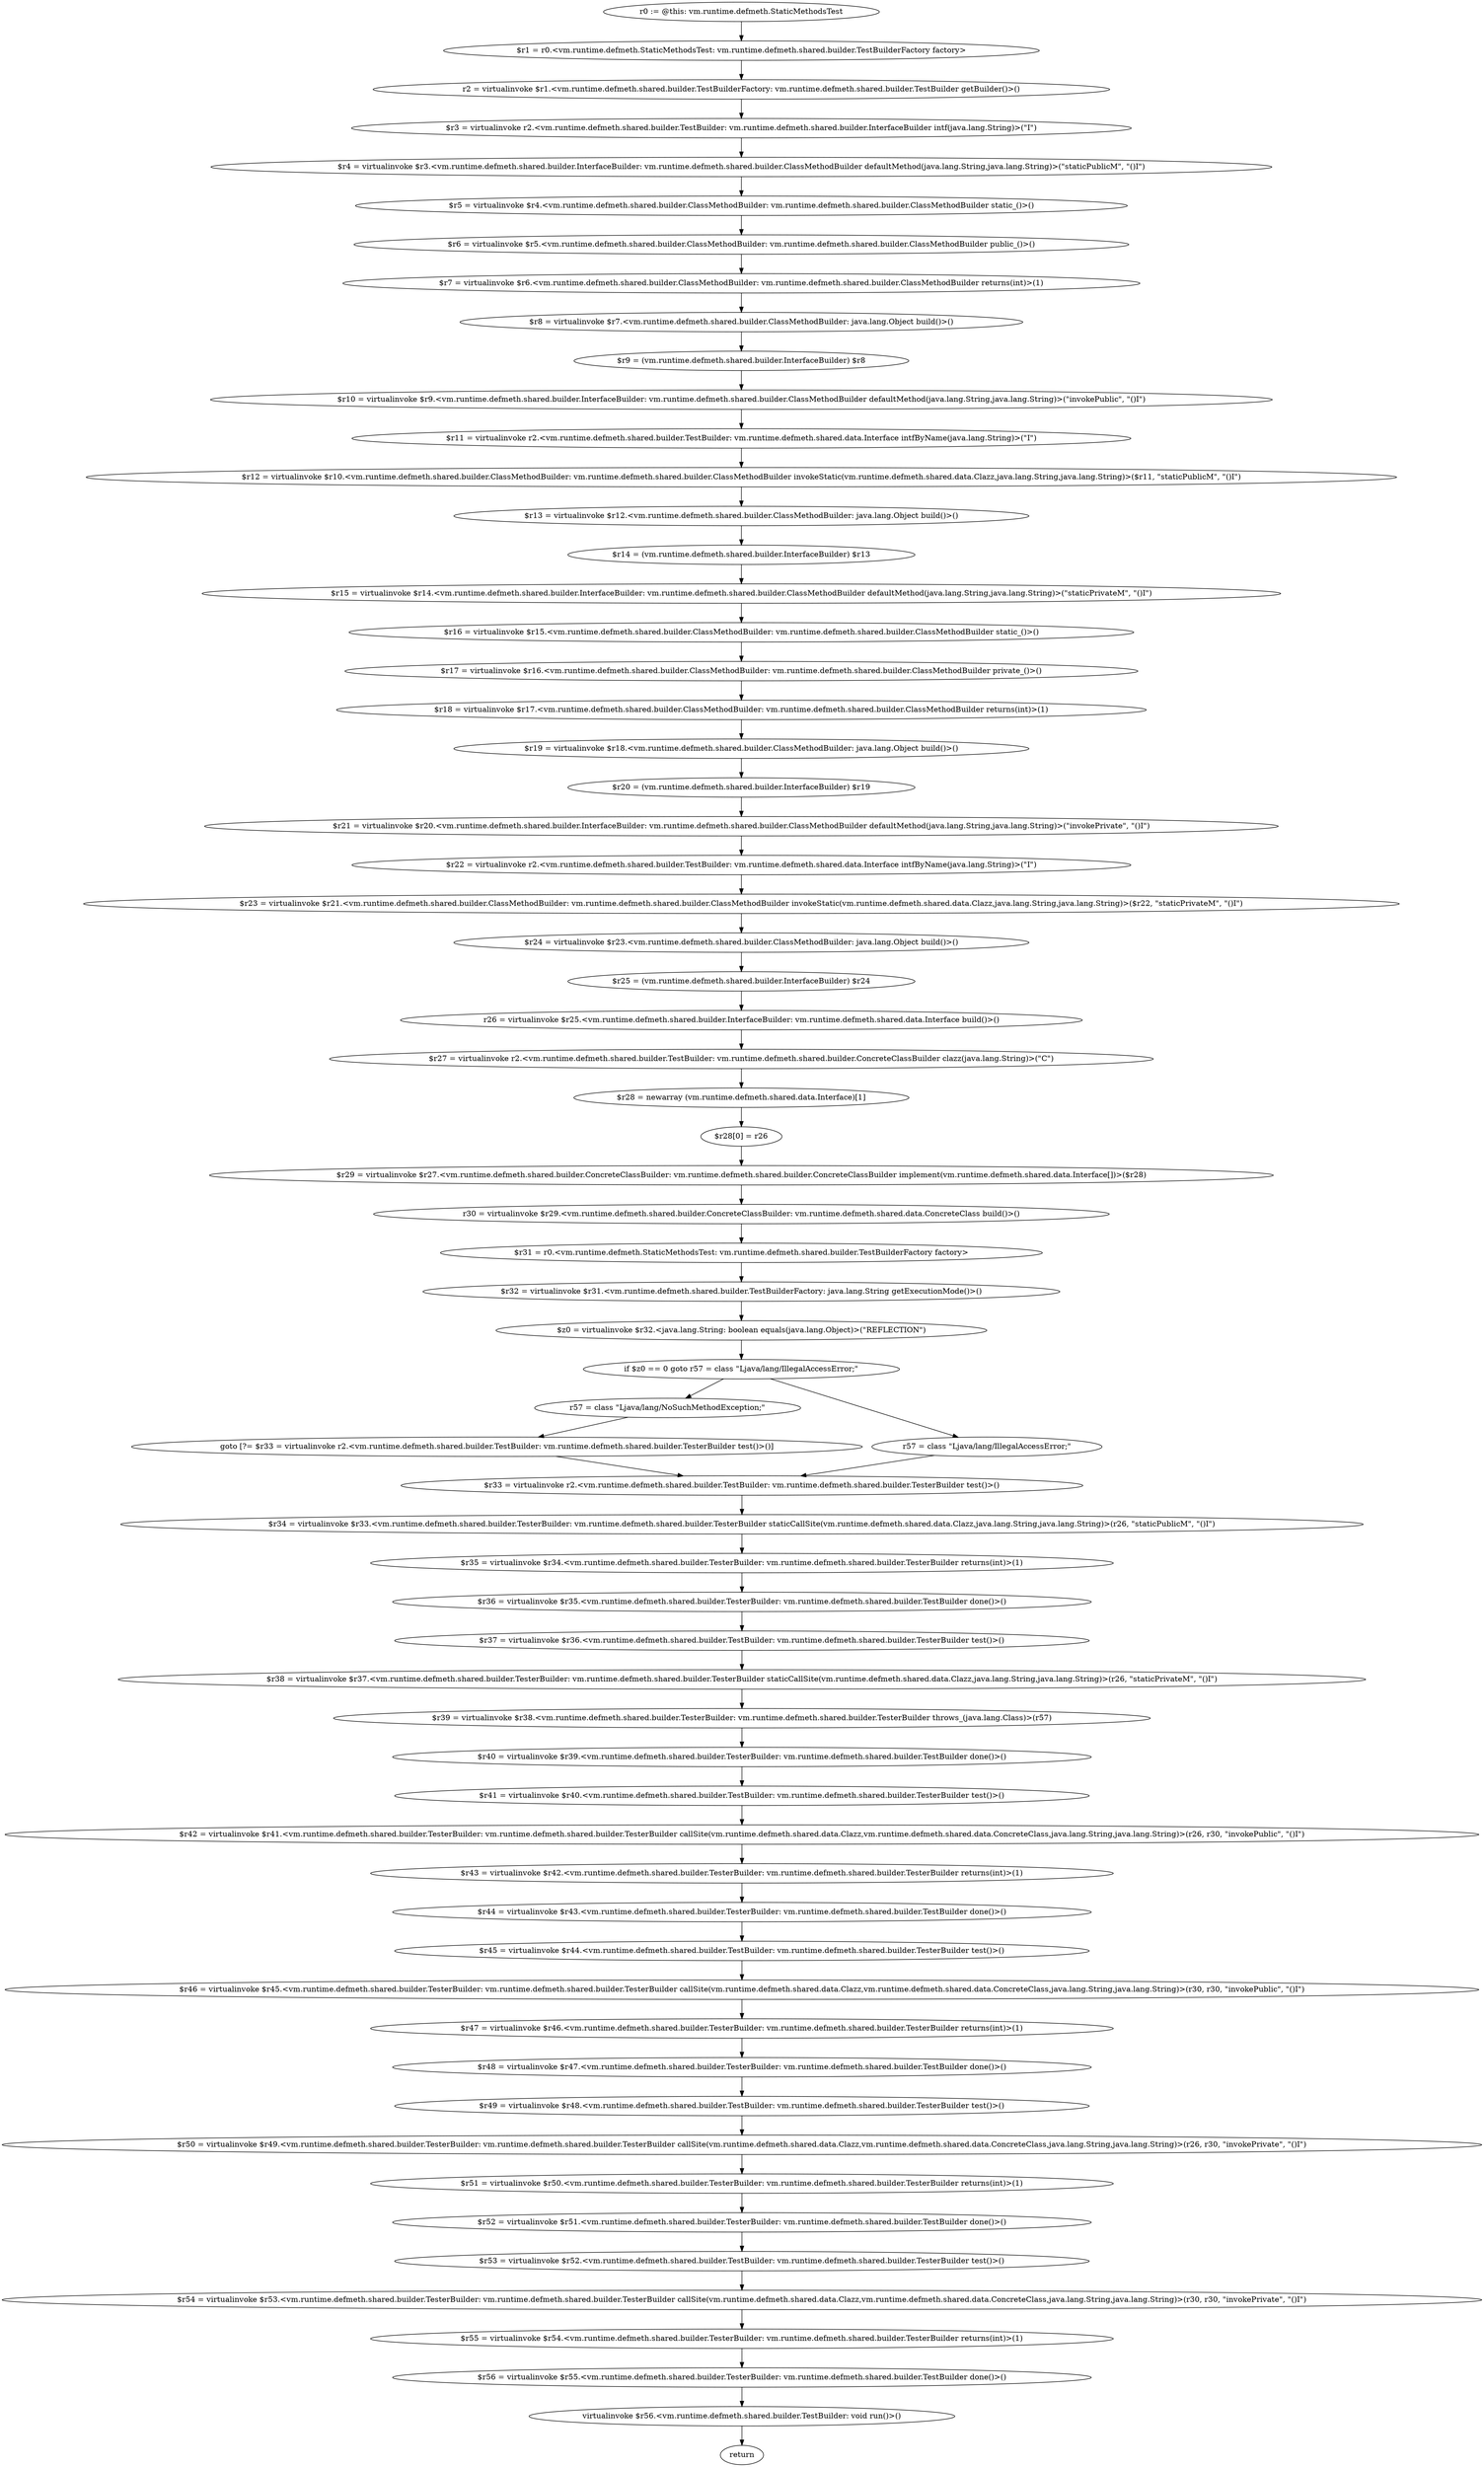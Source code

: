 digraph "unitGraph" {
    "r0 := @this: vm.runtime.defmeth.StaticMethodsTest"
    "$r1 = r0.<vm.runtime.defmeth.StaticMethodsTest: vm.runtime.defmeth.shared.builder.TestBuilderFactory factory>"
    "r2 = virtualinvoke $r1.<vm.runtime.defmeth.shared.builder.TestBuilderFactory: vm.runtime.defmeth.shared.builder.TestBuilder getBuilder()>()"
    "$r3 = virtualinvoke r2.<vm.runtime.defmeth.shared.builder.TestBuilder: vm.runtime.defmeth.shared.builder.InterfaceBuilder intf(java.lang.String)>(\"I\")"
    "$r4 = virtualinvoke $r3.<vm.runtime.defmeth.shared.builder.InterfaceBuilder: vm.runtime.defmeth.shared.builder.ClassMethodBuilder defaultMethod(java.lang.String,java.lang.String)>(\"staticPublicM\", \"()I\")"
    "$r5 = virtualinvoke $r4.<vm.runtime.defmeth.shared.builder.ClassMethodBuilder: vm.runtime.defmeth.shared.builder.ClassMethodBuilder static_()>()"
    "$r6 = virtualinvoke $r5.<vm.runtime.defmeth.shared.builder.ClassMethodBuilder: vm.runtime.defmeth.shared.builder.ClassMethodBuilder public_()>()"
    "$r7 = virtualinvoke $r6.<vm.runtime.defmeth.shared.builder.ClassMethodBuilder: vm.runtime.defmeth.shared.builder.ClassMethodBuilder returns(int)>(1)"
    "$r8 = virtualinvoke $r7.<vm.runtime.defmeth.shared.builder.ClassMethodBuilder: java.lang.Object build()>()"
    "$r9 = (vm.runtime.defmeth.shared.builder.InterfaceBuilder) $r8"
    "$r10 = virtualinvoke $r9.<vm.runtime.defmeth.shared.builder.InterfaceBuilder: vm.runtime.defmeth.shared.builder.ClassMethodBuilder defaultMethod(java.lang.String,java.lang.String)>(\"invokePublic\", \"()I\")"
    "$r11 = virtualinvoke r2.<vm.runtime.defmeth.shared.builder.TestBuilder: vm.runtime.defmeth.shared.data.Interface intfByName(java.lang.String)>(\"I\")"
    "$r12 = virtualinvoke $r10.<vm.runtime.defmeth.shared.builder.ClassMethodBuilder: vm.runtime.defmeth.shared.builder.ClassMethodBuilder invokeStatic(vm.runtime.defmeth.shared.data.Clazz,java.lang.String,java.lang.String)>($r11, \"staticPublicM\", \"()I\")"
    "$r13 = virtualinvoke $r12.<vm.runtime.defmeth.shared.builder.ClassMethodBuilder: java.lang.Object build()>()"
    "$r14 = (vm.runtime.defmeth.shared.builder.InterfaceBuilder) $r13"
    "$r15 = virtualinvoke $r14.<vm.runtime.defmeth.shared.builder.InterfaceBuilder: vm.runtime.defmeth.shared.builder.ClassMethodBuilder defaultMethod(java.lang.String,java.lang.String)>(\"staticPrivateM\", \"()I\")"
    "$r16 = virtualinvoke $r15.<vm.runtime.defmeth.shared.builder.ClassMethodBuilder: vm.runtime.defmeth.shared.builder.ClassMethodBuilder static_()>()"
    "$r17 = virtualinvoke $r16.<vm.runtime.defmeth.shared.builder.ClassMethodBuilder: vm.runtime.defmeth.shared.builder.ClassMethodBuilder private_()>()"
    "$r18 = virtualinvoke $r17.<vm.runtime.defmeth.shared.builder.ClassMethodBuilder: vm.runtime.defmeth.shared.builder.ClassMethodBuilder returns(int)>(1)"
    "$r19 = virtualinvoke $r18.<vm.runtime.defmeth.shared.builder.ClassMethodBuilder: java.lang.Object build()>()"
    "$r20 = (vm.runtime.defmeth.shared.builder.InterfaceBuilder) $r19"
    "$r21 = virtualinvoke $r20.<vm.runtime.defmeth.shared.builder.InterfaceBuilder: vm.runtime.defmeth.shared.builder.ClassMethodBuilder defaultMethod(java.lang.String,java.lang.String)>(\"invokePrivate\", \"()I\")"
    "$r22 = virtualinvoke r2.<vm.runtime.defmeth.shared.builder.TestBuilder: vm.runtime.defmeth.shared.data.Interface intfByName(java.lang.String)>(\"I\")"
    "$r23 = virtualinvoke $r21.<vm.runtime.defmeth.shared.builder.ClassMethodBuilder: vm.runtime.defmeth.shared.builder.ClassMethodBuilder invokeStatic(vm.runtime.defmeth.shared.data.Clazz,java.lang.String,java.lang.String)>($r22, \"staticPrivateM\", \"()I\")"
    "$r24 = virtualinvoke $r23.<vm.runtime.defmeth.shared.builder.ClassMethodBuilder: java.lang.Object build()>()"
    "$r25 = (vm.runtime.defmeth.shared.builder.InterfaceBuilder) $r24"
    "r26 = virtualinvoke $r25.<vm.runtime.defmeth.shared.builder.InterfaceBuilder: vm.runtime.defmeth.shared.data.Interface build()>()"
    "$r27 = virtualinvoke r2.<vm.runtime.defmeth.shared.builder.TestBuilder: vm.runtime.defmeth.shared.builder.ConcreteClassBuilder clazz(java.lang.String)>(\"C\")"
    "$r28 = newarray (vm.runtime.defmeth.shared.data.Interface)[1]"
    "$r28[0] = r26"
    "$r29 = virtualinvoke $r27.<vm.runtime.defmeth.shared.builder.ConcreteClassBuilder: vm.runtime.defmeth.shared.builder.ConcreteClassBuilder implement(vm.runtime.defmeth.shared.data.Interface[])>($r28)"
    "r30 = virtualinvoke $r29.<vm.runtime.defmeth.shared.builder.ConcreteClassBuilder: vm.runtime.defmeth.shared.data.ConcreteClass build()>()"
    "$r31 = r0.<vm.runtime.defmeth.StaticMethodsTest: vm.runtime.defmeth.shared.builder.TestBuilderFactory factory>"
    "$r32 = virtualinvoke $r31.<vm.runtime.defmeth.shared.builder.TestBuilderFactory: java.lang.String getExecutionMode()>()"
    "$z0 = virtualinvoke $r32.<java.lang.String: boolean equals(java.lang.Object)>(\"REFLECTION\")"
    "if $z0 == 0 goto r57 = class \"Ljava/lang/IllegalAccessError;\""
    "r57 = class \"Ljava/lang/NoSuchMethodException;\""
    "goto [?= $r33 = virtualinvoke r2.<vm.runtime.defmeth.shared.builder.TestBuilder: vm.runtime.defmeth.shared.builder.TesterBuilder test()>()]"
    "r57 = class \"Ljava/lang/IllegalAccessError;\""
    "$r33 = virtualinvoke r2.<vm.runtime.defmeth.shared.builder.TestBuilder: vm.runtime.defmeth.shared.builder.TesterBuilder test()>()"
    "$r34 = virtualinvoke $r33.<vm.runtime.defmeth.shared.builder.TesterBuilder: vm.runtime.defmeth.shared.builder.TesterBuilder staticCallSite(vm.runtime.defmeth.shared.data.Clazz,java.lang.String,java.lang.String)>(r26, \"staticPublicM\", \"()I\")"
    "$r35 = virtualinvoke $r34.<vm.runtime.defmeth.shared.builder.TesterBuilder: vm.runtime.defmeth.shared.builder.TesterBuilder returns(int)>(1)"
    "$r36 = virtualinvoke $r35.<vm.runtime.defmeth.shared.builder.TesterBuilder: vm.runtime.defmeth.shared.builder.TestBuilder done()>()"
    "$r37 = virtualinvoke $r36.<vm.runtime.defmeth.shared.builder.TestBuilder: vm.runtime.defmeth.shared.builder.TesterBuilder test()>()"
    "$r38 = virtualinvoke $r37.<vm.runtime.defmeth.shared.builder.TesterBuilder: vm.runtime.defmeth.shared.builder.TesterBuilder staticCallSite(vm.runtime.defmeth.shared.data.Clazz,java.lang.String,java.lang.String)>(r26, \"staticPrivateM\", \"()I\")"
    "$r39 = virtualinvoke $r38.<vm.runtime.defmeth.shared.builder.TesterBuilder: vm.runtime.defmeth.shared.builder.TesterBuilder throws_(java.lang.Class)>(r57)"
    "$r40 = virtualinvoke $r39.<vm.runtime.defmeth.shared.builder.TesterBuilder: vm.runtime.defmeth.shared.builder.TestBuilder done()>()"
    "$r41 = virtualinvoke $r40.<vm.runtime.defmeth.shared.builder.TestBuilder: vm.runtime.defmeth.shared.builder.TesterBuilder test()>()"
    "$r42 = virtualinvoke $r41.<vm.runtime.defmeth.shared.builder.TesterBuilder: vm.runtime.defmeth.shared.builder.TesterBuilder callSite(vm.runtime.defmeth.shared.data.Clazz,vm.runtime.defmeth.shared.data.ConcreteClass,java.lang.String,java.lang.String)>(r26, r30, \"invokePublic\", \"()I\")"
    "$r43 = virtualinvoke $r42.<vm.runtime.defmeth.shared.builder.TesterBuilder: vm.runtime.defmeth.shared.builder.TesterBuilder returns(int)>(1)"
    "$r44 = virtualinvoke $r43.<vm.runtime.defmeth.shared.builder.TesterBuilder: vm.runtime.defmeth.shared.builder.TestBuilder done()>()"
    "$r45 = virtualinvoke $r44.<vm.runtime.defmeth.shared.builder.TestBuilder: vm.runtime.defmeth.shared.builder.TesterBuilder test()>()"
    "$r46 = virtualinvoke $r45.<vm.runtime.defmeth.shared.builder.TesterBuilder: vm.runtime.defmeth.shared.builder.TesterBuilder callSite(vm.runtime.defmeth.shared.data.Clazz,vm.runtime.defmeth.shared.data.ConcreteClass,java.lang.String,java.lang.String)>(r30, r30, \"invokePublic\", \"()I\")"
    "$r47 = virtualinvoke $r46.<vm.runtime.defmeth.shared.builder.TesterBuilder: vm.runtime.defmeth.shared.builder.TesterBuilder returns(int)>(1)"
    "$r48 = virtualinvoke $r47.<vm.runtime.defmeth.shared.builder.TesterBuilder: vm.runtime.defmeth.shared.builder.TestBuilder done()>()"
    "$r49 = virtualinvoke $r48.<vm.runtime.defmeth.shared.builder.TestBuilder: vm.runtime.defmeth.shared.builder.TesterBuilder test()>()"
    "$r50 = virtualinvoke $r49.<vm.runtime.defmeth.shared.builder.TesterBuilder: vm.runtime.defmeth.shared.builder.TesterBuilder callSite(vm.runtime.defmeth.shared.data.Clazz,vm.runtime.defmeth.shared.data.ConcreteClass,java.lang.String,java.lang.String)>(r26, r30, \"invokePrivate\", \"()I\")"
    "$r51 = virtualinvoke $r50.<vm.runtime.defmeth.shared.builder.TesterBuilder: vm.runtime.defmeth.shared.builder.TesterBuilder returns(int)>(1)"
    "$r52 = virtualinvoke $r51.<vm.runtime.defmeth.shared.builder.TesterBuilder: vm.runtime.defmeth.shared.builder.TestBuilder done()>()"
    "$r53 = virtualinvoke $r52.<vm.runtime.defmeth.shared.builder.TestBuilder: vm.runtime.defmeth.shared.builder.TesterBuilder test()>()"
    "$r54 = virtualinvoke $r53.<vm.runtime.defmeth.shared.builder.TesterBuilder: vm.runtime.defmeth.shared.builder.TesterBuilder callSite(vm.runtime.defmeth.shared.data.Clazz,vm.runtime.defmeth.shared.data.ConcreteClass,java.lang.String,java.lang.String)>(r30, r30, \"invokePrivate\", \"()I\")"
    "$r55 = virtualinvoke $r54.<vm.runtime.defmeth.shared.builder.TesterBuilder: vm.runtime.defmeth.shared.builder.TesterBuilder returns(int)>(1)"
    "$r56 = virtualinvoke $r55.<vm.runtime.defmeth.shared.builder.TesterBuilder: vm.runtime.defmeth.shared.builder.TestBuilder done()>()"
    "virtualinvoke $r56.<vm.runtime.defmeth.shared.builder.TestBuilder: void run()>()"
    "return"
    "r0 := @this: vm.runtime.defmeth.StaticMethodsTest"->"$r1 = r0.<vm.runtime.defmeth.StaticMethodsTest: vm.runtime.defmeth.shared.builder.TestBuilderFactory factory>";
    "$r1 = r0.<vm.runtime.defmeth.StaticMethodsTest: vm.runtime.defmeth.shared.builder.TestBuilderFactory factory>"->"r2 = virtualinvoke $r1.<vm.runtime.defmeth.shared.builder.TestBuilderFactory: vm.runtime.defmeth.shared.builder.TestBuilder getBuilder()>()";
    "r2 = virtualinvoke $r1.<vm.runtime.defmeth.shared.builder.TestBuilderFactory: vm.runtime.defmeth.shared.builder.TestBuilder getBuilder()>()"->"$r3 = virtualinvoke r2.<vm.runtime.defmeth.shared.builder.TestBuilder: vm.runtime.defmeth.shared.builder.InterfaceBuilder intf(java.lang.String)>(\"I\")";
    "$r3 = virtualinvoke r2.<vm.runtime.defmeth.shared.builder.TestBuilder: vm.runtime.defmeth.shared.builder.InterfaceBuilder intf(java.lang.String)>(\"I\")"->"$r4 = virtualinvoke $r3.<vm.runtime.defmeth.shared.builder.InterfaceBuilder: vm.runtime.defmeth.shared.builder.ClassMethodBuilder defaultMethod(java.lang.String,java.lang.String)>(\"staticPublicM\", \"()I\")";
    "$r4 = virtualinvoke $r3.<vm.runtime.defmeth.shared.builder.InterfaceBuilder: vm.runtime.defmeth.shared.builder.ClassMethodBuilder defaultMethod(java.lang.String,java.lang.String)>(\"staticPublicM\", \"()I\")"->"$r5 = virtualinvoke $r4.<vm.runtime.defmeth.shared.builder.ClassMethodBuilder: vm.runtime.defmeth.shared.builder.ClassMethodBuilder static_()>()";
    "$r5 = virtualinvoke $r4.<vm.runtime.defmeth.shared.builder.ClassMethodBuilder: vm.runtime.defmeth.shared.builder.ClassMethodBuilder static_()>()"->"$r6 = virtualinvoke $r5.<vm.runtime.defmeth.shared.builder.ClassMethodBuilder: vm.runtime.defmeth.shared.builder.ClassMethodBuilder public_()>()";
    "$r6 = virtualinvoke $r5.<vm.runtime.defmeth.shared.builder.ClassMethodBuilder: vm.runtime.defmeth.shared.builder.ClassMethodBuilder public_()>()"->"$r7 = virtualinvoke $r6.<vm.runtime.defmeth.shared.builder.ClassMethodBuilder: vm.runtime.defmeth.shared.builder.ClassMethodBuilder returns(int)>(1)";
    "$r7 = virtualinvoke $r6.<vm.runtime.defmeth.shared.builder.ClassMethodBuilder: vm.runtime.defmeth.shared.builder.ClassMethodBuilder returns(int)>(1)"->"$r8 = virtualinvoke $r7.<vm.runtime.defmeth.shared.builder.ClassMethodBuilder: java.lang.Object build()>()";
    "$r8 = virtualinvoke $r7.<vm.runtime.defmeth.shared.builder.ClassMethodBuilder: java.lang.Object build()>()"->"$r9 = (vm.runtime.defmeth.shared.builder.InterfaceBuilder) $r8";
    "$r9 = (vm.runtime.defmeth.shared.builder.InterfaceBuilder) $r8"->"$r10 = virtualinvoke $r9.<vm.runtime.defmeth.shared.builder.InterfaceBuilder: vm.runtime.defmeth.shared.builder.ClassMethodBuilder defaultMethod(java.lang.String,java.lang.String)>(\"invokePublic\", \"()I\")";
    "$r10 = virtualinvoke $r9.<vm.runtime.defmeth.shared.builder.InterfaceBuilder: vm.runtime.defmeth.shared.builder.ClassMethodBuilder defaultMethod(java.lang.String,java.lang.String)>(\"invokePublic\", \"()I\")"->"$r11 = virtualinvoke r2.<vm.runtime.defmeth.shared.builder.TestBuilder: vm.runtime.defmeth.shared.data.Interface intfByName(java.lang.String)>(\"I\")";
    "$r11 = virtualinvoke r2.<vm.runtime.defmeth.shared.builder.TestBuilder: vm.runtime.defmeth.shared.data.Interface intfByName(java.lang.String)>(\"I\")"->"$r12 = virtualinvoke $r10.<vm.runtime.defmeth.shared.builder.ClassMethodBuilder: vm.runtime.defmeth.shared.builder.ClassMethodBuilder invokeStatic(vm.runtime.defmeth.shared.data.Clazz,java.lang.String,java.lang.String)>($r11, \"staticPublicM\", \"()I\")";
    "$r12 = virtualinvoke $r10.<vm.runtime.defmeth.shared.builder.ClassMethodBuilder: vm.runtime.defmeth.shared.builder.ClassMethodBuilder invokeStatic(vm.runtime.defmeth.shared.data.Clazz,java.lang.String,java.lang.String)>($r11, \"staticPublicM\", \"()I\")"->"$r13 = virtualinvoke $r12.<vm.runtime.defmeth.shared.builder.ClassMethodBuilder: java.lang.Object build()>()";
    "$r13 = virtualinvoke $r12.<vm.runtime.defmeth.shared.builder.ClassMethodBuilder: java.lang.Object build()>()"->"$r14 = (vm.runtime.defmeth.shared.builder.InterfaceBuilder) $r13";
    "$r14 = (vm.runtime.defmeth.shared.builder.InterfaceBuilder) $r13"->"$r15 = virtualinvoke $r14.<vm.runtime.defmeth.shared.builder.InterfaceBuilder: vm.runtime.defmeth.shared.builder.ClassMethodBuilder defaultMethod(java.lang.String,java.lang.String)>(\"staticPrivateM\", \"()I\")";
    "$r15 = virtualinvoke $r14.<vm.runtime.defmeth.shared.builder.InterfaceBuilder: vm.runtime.defmeth.shared.builder.ClassMethodBuilder defaultMethod(java.lang.String,java.lang.String)>(\"staticPrivateM\", \"()I\")"->"$r16 = virtualinvoke $r15.<vm.runtime.defmeth.shared.builder.ClassMethodBuilder: vm.runtime.defmeth.shared.builder.ClassMethodBuilder static_()>()";
    "$r16 = virtualinvoke $r15.<vm.runtime.defmeth.shared.builder.ClassMethodBuilder: vm.runtime.defmeth.shared.builder.ClassMethodBuilder static_()>()"->"$r17 = virtualinvoke $r16.<vm.runtime.defmeth.shared.builder.ClassMethodBuilder: vm.runtime.defmeth.shared.builder.ClassMethodBuilder private_()>()";
    "$r17 = virtualinvoke $r16.<vm.runtime.defmeth.shared.builder.ClassMethodBuilder: vm.runtime.defmeth.shared.builder.ClassMethodBuilder private_()>()"->"$r18 = virtualinvoke $r17.<vm.runtime.defmeth.shared.builder.ClassMethodBuilder: vm.runtime.defmeth.shared.builder.ClassMethodBuilder returns(int)>(1)";
    "$r18 = virtualinvoke $r17.<vm.runtime.defmeth.shared.builder.ClassMethodBuilder: vm.runtime.defmeth.shared.builder.ClassMethodBuilder returns(int)>(1)"->"$r19 = virtualinvoke $r18.<vm.runtime.defmeth.shared.builder.ClassMethodBuilder: java.lang.Object build()>()";
    "$r19 = virtualinvoke $r18.<vm.runtime.defmeth.shared.builder.ClassMethodBuilder: java.lang.Object build()>()"->"$r20 = (vm.runtime.defmeth.shared.builder.InterfaceBuilder) $r19";
    "$r20 = (vm.runtime.defmeth.shared.builder.InterfaceBuilder) $r19"->"$r21 = virtualinvoke $r20.<vm.runtime.defmeth.shared.builder.InterfaceBuilder: vm.runtime.defmeth.shared.builder.ClassMethodBuilder defaultMethod(java.lang.String,java.lang.String)>(\"invokePrivate\", \"()I\")";
    "$r21 = virtualinvoke $r20.<vm.runtime.defmeth.shared.builder.InterfaceBuilder: vm.runtime.defmeth.shared.builder.ClassMethodBuilder defaultMethod(java.lang.String,java.lang.String)>(\"invokePrivate\", \"()I\")"->"$r22 = virtualinvoke r2.<vm.runtime.defmeth.shared.builder.TestBuilder: vm.runtime.defmeth.shared.data.Interface intfByName(java.lang.String)>(\"I\")";
    "$r22 = virtualinvoke r2.<vm.runtime.defmeth.shared.builder.TestBuilder: vm.runtime.defmeth.shared.data.Interface intfByName(java.lang.String)>(\"I\")"->"$r23 = virtualinvoke $r21.<vm.runtime.defmeth.shared.builder.ClassMethodBuilder: vm.runtime.defmeth.shared.builder.ClassMethodBuilder invokeStatic(vm.runtime.defmeth.shared.data.Clazz,java.lang.String,java.lang.String)>($r22, \"staticPrivateM\", \"()I\")";
    "$r23 = virtualinvoke $r21.<vm.runtime.defmeth.shared.builder.ClassMethodBuilder: vm.runtime.defmeth.shared.builder.ClassMethodBuilder invokeStatic(vm.runtime.defmeth.shared.data.Clazz,java.lang.String,java.lang.String)>($r22, \"staticPrivateM\", \"()I\")"->"$r24 = virtualinvoke $r23.<vm.runtime.defmeth.shared.builder.ClassMethodBuilder: java.lang.Object build()>()";
    "$r24 = virtualinvoke $r23.<vm.runtime.defmeth.shared.builder.ClassMethodBuilder: java.lang.Object build()>()"->"$r25 = (vm.runtime.defmeth.shared.builder.InterfaceBuilder) $r24";
    "$r25 = (vm.runtime.defmeth.shared.builder.InterfaceBuilder) $r24"->"r26 = virtualinvoke $r25.<vm.runtime.defmeth.shared.builder.InterfaceBuilder: vm.runtime.defmeth.shared.data.Interface build()>()";
    "r26 = virtualinvoke $r25.<vm.runtime.defmeth.shared.builder.InterfaceBuilder: vm.runtime.defmeth.shared.data.Interface build()>()"->"$r27 = virtualinvoke r2.<vm.runtime.defmeth.shared.builder.TestBuilder: vm.runtime.defmeth.shared.builder.ConcreteClassBuilder clazz(java.lang.String)>(\"C\")";
    "$r27 = virtualinvoke r2.<vm.runtime.defmeth.shared.builder.TestBuilder: vm.runtime.defmeth.shared.builder.ConcreteClassBuilder clazz(java.lang.String)>(\"C\")"->"$r28 = newarray (vm.runtime.defmeth.shared.data.Interface)[1]";
    "$r28 = newarray (vm.runtime.defmeth.shared.data.Interface)[1]"->"$r28[0] = r26";
    "$r28[0] = r26"->"$r29 = virtualinvoke $r27.<vm.runtime.defmeth.shared.builder.ConcreteClassBuilder: vm.runtime.defmeth.shared.builder.ConcreteClassBuilder implement(vm.runtime.defmeth.shared.data.Interface[])>($r28)";
    "$r29 = virtualinvoke $r27.<vm.runtime.defmeth.shared.builder.ConcreteClassBuilder: vm.runtime.defmeth.shared.builder.ConcreteClassBuilder implement(vm.runtime.defmeth.shared.data.Interface[])>($r28)"->"r30 = virtualinvoke $r29.<vm.runtime.defmeth.shared.builder.ConcreteClassBuilder: vm.runtime.defmeth.shared.data.ConcreteClass build()>()";
    "r30 = virtualinvoke $r29.<vm.runtime.defmeth.shared.builder.ConcreteClassBuilder: vm.runtime.defmeth.shared.data.ConcreteClass build()>()"->"$r31 = r0.<vm.runtime.defmeth.StaticMethodsTest: vm.runtime.defmeth.shared.builder.TestBuilderFactory factory>";
    "$r31 = r0.<vm.runtime.defmeth.StaticMethodsTest: vm.runtime.defmeth.shared.builder.TestBuilderFactory factory>"->"$r32 = virtualinvoke $r31.<vm.runtime.defmeth.shared.builder.TestBuilderFactory: java.lang.String getExecutionMode()>()";
    "$r32 = virtualinvoke $r31.<vm.runtime.defmeth.shared.builder.TestBuilderFactory: java.lang.String getExecutionMode()>()"->"$z0 = virtualinvoke $r32.<java.lang.String: boolean equals(java.lang.Object)>(\"REFLECTION\")";
    "$z0 = virtualinvoke $r32.<java.lang.String: boolean equals(java.lang.Object)>(\"REFLECTION\")"->"if $z0 == 0 goto r57 = class \"Ljava/lang/IllegalAccessError;\"";
    "if $z0 == 0 goto r57 = class \"Ljava/lang/IllegalAccessError;\""->"r57 = class \"Ljava/lang/NoSuchMethodException;\"";
    "if $z0 == 0 goto r57 = class \"Ljava/lang/IllegalAccessError;\""->"r57 = class \"Ljava/lang/IllegalAccessError;\"";
    "r57 = class \"Ljava/lang/NoSuchMethodException;\""->"goto [?= $r33 = virtualinvoke r2.<vm.runtime.defmeth.shared.builder.TestBuilder: vm.runtime.defmeth.shared.builder.TesterBuilder test()>()]";
    "goto [?= $r33 = virtualinvoke r2.<vm.runtime.defmeth.shared.builder.TestBuilder: vm.runtime.defmeth.shared.builder.TesterBuilder test()>()]"->"$r33 = virtualinvoke r2.<vm.runtime.defmeth.shared.builder.TestBuilder: vm.runtime.defmeth.shared.builder.TesterBuilder test()>()";
    "r57 = class \"Ljava/lang/IllegalAccessError;\""->"$r33 = virtualinvoke r2.<vm.runtime.defmeth.shared.builder.TestBuilder: vm.runtime.defmeth.shared.builder.TesterBuilder test()>()";
    "$r33 = virtualinvoke r2.<vm.runtime.defmeth.shared.builder.TestBuilder: vm.runtime.defmeth.shared.builder.TesterBuilder test()>()"->"$r34 = virtualinvoke $r33.<vm.runtime.defmeth.shared.builder.TesterBuilder: vm.runtime.defmeth.shared.builder.TesterBuilder staticCallSite(vm.runtime.defmeth.shared.data.Clazz,java.lang.String,java.lang.String)>(r26, \"staticPublicM\", \"()I\")";
    "$r34 = virtualinvoke $r33.<vm.runtime.defmeth.shared.builder.TesterBuilder: vm.runtime.defmeth.shared.builder.TesterBuilder staticCallSite(vm.runtime.defmeth.shared.data.Clazz,java.lang.String,java.lang.String)>(r26, \"staticPublicM\", \"()I\")"->"$r35 = virtualinvoke $r34.<vm.runtime.defmeth.shared.builder.TesterBuilder: vm.runtime.defmeth.shared.builder.TesterBuilder returns(int)>(1)";
    "$r35 = virtualinvoke $r34.<vm.runtime.defmeth.shared.builder.TesterBuilder: vm.runtime.defmeth.shared.builder.TesterBuilder returns(int)>(1)"->"$r36 = virtualinvoke $r35.<vm.runtime.defmeth.shared.builder.TesterBuilder: vm.runtime.defmeth.shared.builder.TestBuilder done()>()";
    "$r36 = virtualinvoke $r35.<vm.runtime.defmeth.shared.builder.TesterBuilder: vm.runtime.defmeth.shared.builder.TestBuilder done()>()"->"$r37 = virtualinvoke $r36.<vm.runtime.defmeth.shared.builder.TestBuilder: vm.runtime.defmeth.shared.builder.TesterBuilder test()>()";
    "$r37 = virtualinvoke $r36.<vm.runtime.defmeth.shared.builder.TestBuilder: vm.runtime.defmeth.shared.builder.TesterBuilder test()>()"->"$r38 = virtualinvoke $r37.<vm.runtime.defmeth.shared.builder.TesterBuilder: vm.runtime.defmeth.shared.builder.TesterBuilder staticCallSite(vm.runtime.defmeth.shared.data.Clazz,java.lang.String,java.lang.String)>(r26, \"staticPrivateM\", \"()I\")";
    "$r38 = virtualinvoke $r37.<vm.runtime.defmeth.shared.builder.TesterBuilder: vm.runtime.defmeth.shared.builder.TesterBuilder staticCallSite(vm.runtime.defmeth.shared.data.Clazz,java.lang.String,java.lang.String)>(r26, \"staticPrivateM\", \"()I\")"->"$r39 = virtualinvoke $r38.<vm.runtime.defmeth.shared.builder.TesterBuilder: vm.runtime.defmeth.shared.builder.TesterBuilder throws_(java.lang.Class)>(r57)";
    "$r39 = virtualinvoke $r38.<vm.runtime.defmeth.shared.builder.TesterBuilder: vm.runtime.defmeth.shared.builder.TesterBuilder throws_(java.lang.Class)>(r57)"->"$r40 = virtualinvoke $r39.<vm.runtime.defmeth.shared.builder.TesterBuilder: vm.runtime.defmeth.shared.builder.TestBuilder done()>()";
    "$r40 = virtualinvoke $r39.<vm.runtime.defmeth.shared.builder.TesterBuilder: vm.runtime.defmeth.shared.builder.TestBuilder done()>()"->"$r41 = virtualinvoke $r40.<vm.runtime.defmeth.shared.builder.TestBuilder: vm.runtime.defmeth.shared.builder.TesterBuilder test()>()";
    "$r41 = virtualinvoke $r40.<vm.runtime.defmeth.shared.builder.TestBuilder: vm.runtime.defmeth.shared.builder.TesterBuilder test()>()"->"$r42 = virtualinvoke $r41.<vm.runtime.defmeth.shared.builder.TesterBuilder: vm.runtime.defmeth.shared.builder.TesterBuilder callSite(vm.runtime.defmeth.shared.data.Clazz,vm.runtime.defmeth.shared.data.ConcreteClass,java.lang.String,java.lang.String)>(r26, r30, \"invokePublic\", \"()I\")";
    "$r42 = virtualinvoke $r41.<vm.runtime.defmeth.shared.builder.TesterBuilder: vm.runtime.defmeth.shared.builder.TesterBuilder callSite(vm.runtime.defmeth.shared.data.Clazz,vm.runtime.defmeth.shared.data.ConcreteClass,java.lang.String,java.lang.String)>(r26, r30, \"invokePublic\", \"()I\")"->"$r43 = virtualinvoke $r42.<vm.runtime.defmeth.shared.builder.TesterBuilder: vm.runtime.defmeth.shared.builder.TesterBuilder returns(int)>(1)";
    "$r43 = virtualinvoke $r42.<vm.runtime.defmeth.shared.builder.TesterBuilder: vm.runtime.defmeth.shared.builder.TesterBuilder returns(int)>(1)"->"$r44 = virtualinvoke $r43.<vm.runtime.defmeth.shared.builder.TesterBuilder: vm.runtime.defmeth.shared.builder.TestBuilder done()>()";
    "$r44 = virtualinvoke $r43.<vm.runtime.defmeth.shared.builder.TesterBuilder: vm.runtime.defmeth.shared.builder.TestBuilder done()>()"->"$r45 = virtualinvoke $r44.<vm.runtime.defmeth.shared.builder.TestBuilder: vm.runtime.defmeth.shared.builder.TesterBuilder test()>()";
    "$r45 = virtualinvoke $r44.<vm.runtime.defmeth.shared.builder.TestBuilder: vm.runtime.defmeth.shared.builder.TesterBuilder test()>()"->"$r46 = virtualinvoke $r45.<vm.runtime.defmeth.shared.builder.TesterBuilder: vm.runtime.defmeth.shared.builder.TesterBuilder callSite(vm.runtime.defmeth.shared.data.Clazz,vm.runtime.defmeth.shared.data.ConcreteClass,java.lang.String,java.lang.String)>(r30, r30, \"invokePublic\", \"()I\")";
    "$r46 = virtualinvoke $r45.<vm.runtime.defmeth.shared.builder.TesterBuilder: vm.runtime.defmeth.shared.builder.TesterBuilder callSite(vm.runtime.defmeth.shared.data.Clazz,vm.runtime.defmeth.shared.data.ConcreteClass,java.lang.String,java.lang.String)>(r30, r30, \"invokePublic\", \"()I\")"->"$r47 = virtualinvoke $r46.<vm.runtime.defmeth.shared.builder.TesterBuilder: vm.runtime.defmeth.shared.builder.TesterBuilder returns(int)>(1)";
    "$r47 = virtualinvoke $r46.<vm.runtime.defmeth.shared.builder.TesterBuilder: vm.runtime.defmeth.shared.builder.TesterBuilder returns(int)>(1)"->"$r48 = virtualinvoke $r47.<vm.runtime.defmeth.shared.builder.TesterBuilder: vm.runtime.defmeth.shared.builder.TestBuilder done()>()";
    "$r48 = virtualinvoke $r47.<vm.runtime.defmeth.shared.builder.TesterBuilder: vm.runtime.defmeth.shared.builder.TestBuilder done()>()"->"$r49 = virtualinvoke $r48.<vm.runtime.defmeth.shared.builder.TestBuilder: vm.runtime.defmeth.shared.builder.TesterBuilder test()>()";
    "$r49 = virtualinvoke $r48.<vm.runtime.defmeth.shared.builder.TestBuilder: vm.runtime.defmeth.shared.builder.TesterBuilder test()>()"->"$r50 = virtualinvoke $r49.<vm.runtime.defmeth.shared.builder.TesterBuilder: vm.runtime.defmeth.shared.builder.TesterBuilder callSite(vm.runtime.defmeth.shared.data.Clazz,vm.runtime.defmeth.shared.data.ConcreteClass,java.lang.String,java.lang.String)>(r26, r30, \"invokePrivate\", \"()I\")";
    "$r50 = virtualinvoke $r49.<vm.runtime.defmeth.shared.builder.TesterBuilder: vm.runtime.defmeth.shared.builder.TesterBuilder callSite(vm.runtime.defmeth.shared.data.Clazz,vm.runtime.defmeth.shared.data.ConcreteClass,java.lang.String,java.lang.String)>(r26, r30, \"invokePrivate\", \"()I\")"->"$r51 = virtualinvoke $r50.<vm.runtime.defmeth.shared.builder.TesterBuilder: vm.runtime.defmeth.shared.builder.TesterBuilder returns(int)>(1)";
    "$r51 = virtualinvoke $r50.<vm.runtime.defmeth.shared.builder.TesterBuilder: vm.runtime.defmeth.shared.builder.TesterBuilder returns(int)>(1)"->"$r52 = virtualinvoke $r51.<vm.runtime.defmeth.shared.builder.TesterBuilder: vm.runtime.defmeth.shared.builder.TestBuilder done()>()";
    "$r52 = virtualinvoke $r51.<vm.runtime.defmeth.shared.builder.TesterBuilder: vm.runtime.defmeth.shared.builder.TestBuilder done()>()"->"$r53 = virtualinvoke $r52.<vm.runtime.defmeth.shared.builder.TestBuilder: vm.runtime.defmeth.shared.builder.TesterBuilder test()>()";
    "$r53 = virtualinvoke $r52.<vm.runtime.defmeth.shared.builder.TestBuilder: vm.runtime.defmeth.shared.builder.TesterBuilder test()>()"->"$r54 = virtualinvoke $r53.<vm.runtime.defmeth.shared.builder.TesterBuilder: vm.runtime.defmeth.shared.builder.TesterBuilder callSite(vm.runtime.defmeth.shared.data.Clazz,vm.runtime.defmeth.shared.data.ConcreteClass,java.lang.String,java.lang.String)>(r30, r30, \"invokePrivate\", \"()I\")";
    "$r54 = virtualinvoke $r53.<vm.runtime.defmeth.shared.builder.TesterBuilder: vm.runtime.defmeth.shared.builder.TesterBuilder callSite(vm.runtime.defmeth.shared.data.Clazz,vm.runtime.defmeth.shared.data.ConcreteClass,java.lang.String,java.lang.String)>(r30, r30, \"invokePrivate\", \"()I\")"->"$r55 = virtualinvoke $r54.<vm.runtime.defmeth.shared.builder.TesterBuilder: vm.runtime.defmeth.shared.builder.TesterBuilder returns(int)>(1)";
    "$r55 = virtualinvoke $r54.<vm.runtime.defmeth.shared.builder.TesterBuilder: vm.runtime.defmeth.shared.builder.TesterBuilder returns(int)>(1)"->"$r56 = virtualinvoke $r55.<vm.runtime.defmeth.shared.builder.TesterBuilder: vm.runtime.defmeth.shared.builder.TestBuilder done()>()";
    "$r56 = virtualinvoke $r55.<vm.runtime.defmeth.shared.builder.TesterBuilder: vm.runtime.defmeth.shared.builder.TestBuilder done()>()"->"virtualinvoke $r56.<vm.runtime.defmeth.shared.builder.TestBuilder: void run()>()";
    "virtualinvoke $r56.<vm.runtime.defmeth.shared.builder.TestBuilder: void run()>()"->"return";
}
